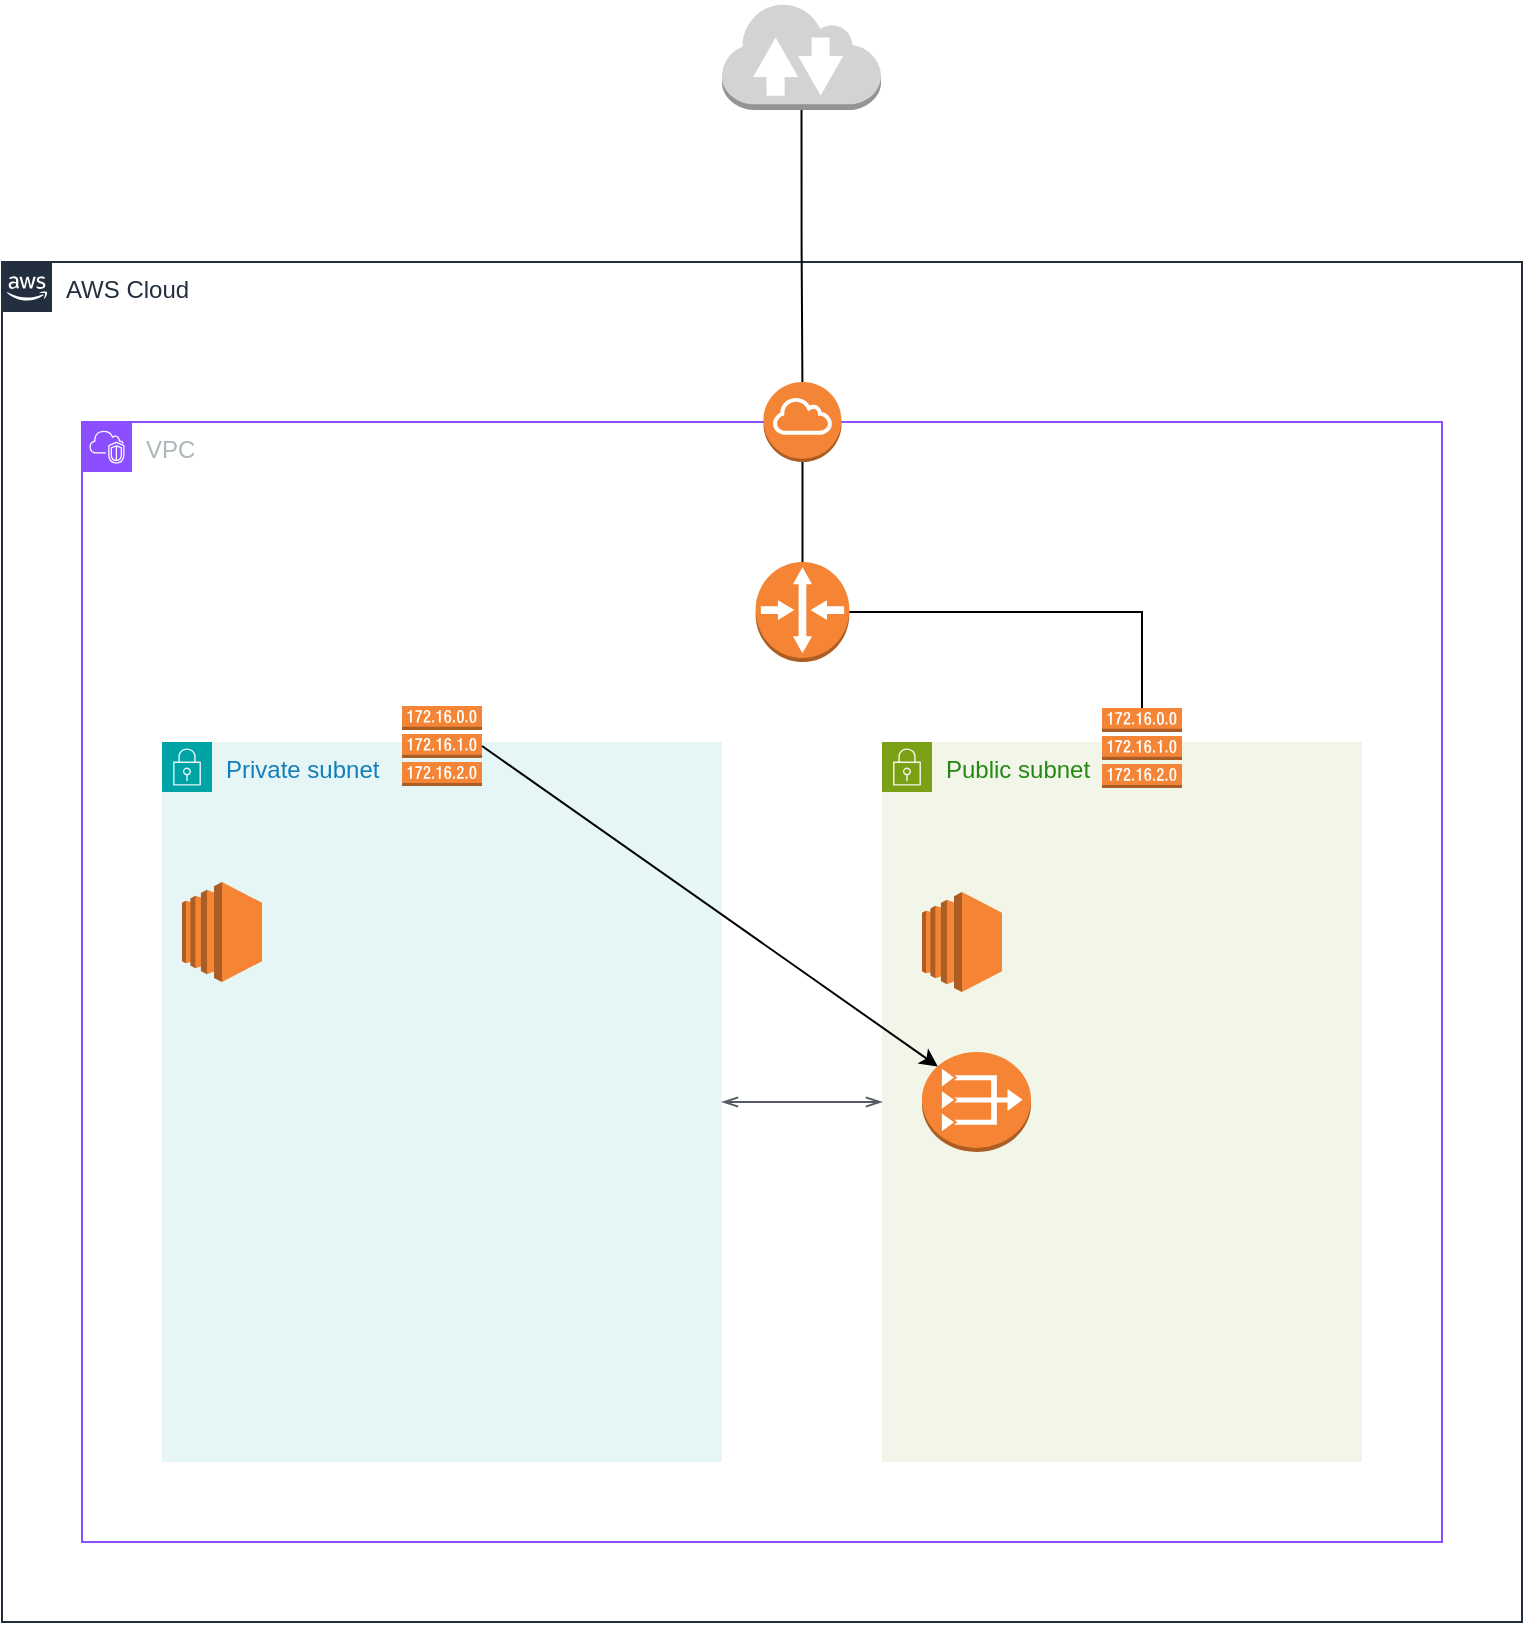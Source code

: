 <mxfile version="22.1.11" type="github">
  <diagram name="Page-1" id="mxWDdIDW4dankNBHs9l7">
    <mxGraphModel dx="930" dy="589" grid="1" gridSize="10" guides="1" tooltips="1" connect="1" arrows="1" fold="1" page="1" pageScale="1" pageWidth="850" pageHeight="1100" math="0" shadow="0">
      <root>
        <mxCell id="0" />
        <mxCell id="1" parent="0" />
        <mxCell id="xGkZ8IlFdrhSB1yF38v9-1" value="AWS Cloud" style="points=[[0,0],[0.25,0],[0.5,0],[0.75,0],[1,0],[1,0.25],[1,0.5],[1,0.75],[1,1],[0.75,1],[0.5,1],[0.25,1],[0,1],[0,0.75],[0,0.5],[0,0.25]];outlineConnect=0;gradientColor=none;html=1;whiteSpace=wrap;fontSize=12;fontStyle=0;container=1;pointerEvents=0;collapsible=0;recursiveResize=0;shape=mxgraph.aws4.group;grIcon=mxgraph.aws4.group_aws_cloud_alt;strokeColor=#232F3E;fillColor=none;verticalAlign=top;align=left;spacingLeft=30;fontColor=#232F3E;dashed=0;" vertex="1" parent="1">
          <mxGeometry x="40" y="240" width="760" height="680" as="geometry" />
        </mxCell>
        <mxCell id="xGkZ8IlFdrhSB1yF38v9-23" style="edgeStyle=orthogonalEdgeStyle;rounded=0;orthogonalLoop=1;jettySize=auto;html=1;exitX=0.5;exitY=1;exitDx=0;exitDy=0;exitPerimeter=0;startArrow=none;startFill=0;endArrow=none;endFill=0;" edge="1" parent="1" source="xGkZ8IlFdrhSB1yF38v9-2" target="xGkZ8IlFdrhSB1yF38v9-8">
          <mxGeometry relative="1" as="geometry" />
        </mxCell>
        <mxCell id="xGkZ8IlFdrhSB1yF38v9-2" value="" style="outlineConnect=0;dashed=0;verticalLabelPosition=bottom;verticalAlign=top;align=center;html=1;shape=mxgraph.aws3.internet_2;fillColor=#D2D3D3;gradientColor=none;" vertex="1" parent="1">
          <mxGeometry x="400" y="110" width="79.5" height="54" as="geometry" />
        </mxCell>
        <mxCell id="xGkZ8IlFdrhSB1yF38v9-3" value="VPC" style="points=[[0,0],[0.25,0],[0.5,0],[0.75,0],[1,0],[1,0.25],[1,0.5],[1,0.75],[1,1],[0.75,1],[0.5,1],[0.25,1],[0,1],[0,0.75],[0,0.5],[0,0.25]];outlineConnect=0;gradientColor=none;html=1;whiteSpace=wrap;fontSize=12;fontStyle=0;container=1;pointerEvents=0;collapsible=0;recursiveResize=0;shape=mxgraph.aws4.group;grIcon=mxgraph.aws4.group_vpc2;strokeColor=#8C4FFF;fillColor=none;verticalAlign=top;align=left;spacingLeft=30;fontColor=#AAB7B8;dashed=0;" vertex="1" parent="1">
          <mxGeometry x="80" y="320" width="680" height="560" as="geometry" />
        </mxCell>
        <mxCell id="xGkZ8IlFdrhSB1yF38v9-10" value="" style="outlineConnect=0;dashed=0;verticalLabelPosition=bottom;verticalAlign=top;align=center;html=1;shape=mxgraph.aws3.router;fillColor=#F58534;gradientColor=none;" vertex="1" parent="xGkZ8IlFdrhSB1yF38v9-3">
          <mxGeometry x="336.8" y="70" width="46.88" height="50" as="geometry" />
        </mxCell>
        <mxCell id="xGkZ8IlFdrhSB1yF38v9-8" value="" style="outlineConnect=0;dashed=0;verticalLabelPosition=bottom;verticalAlign=top;align=center;html=1;shape=mxgraph.aws3.internet_gateway;fillColor=#F58536;gradientColor=none;" vertex="1" parent="xGkZ8IlFdrhSB1yF38v9-3">
          <mxGeometry x="340.74" y="-20" width="39" height="40" as="geometry" />
        </mxCell>
        <mxCell id="xGkZ8IlFdrhSB1yF38v9-24" style="edgeStyle=orthogonalEdgeStyle;rounded=0;orthogonalLoop=1;jettySize=auto;html=1;exitX=0.5;exitY=1;exitDx=0;exitDy=0;exitPerimeter=0;entryX=0.5;entryY=0;entryDx=0;entryDy=0;entryPerimeter=0;endArrow=none;endFill=0;" edge="1" parent="xGkZ8IlFdrhSB1yF38v9-3" source="xGkZ8IlFdrhSB1yF38v9-8" target="xGkZ8IlFdrhSB1yF38v9-10">
          <mxGeometry relative="1" as="geometry" />
        </mxCell>
        <mxCell id="xGkZ8IlFdrhSB1yF38v9-5" value="Public subnet" style="points=[[0,0],[0.25,0],[0.5,0],[0.75,0],[1,0],[1,0.25],[1,0.5],[1,0.75],[1,1],[0.75,1],[0.5,1],[0.25,1],[0,1],[0,0.75],[0,0.5],[0,0.25]];outlineConnect=0;gradientColor=none;html=1;whiteSpace=wrap;fontSize=12;fontStyle=0;container=1;pointerEvents=0;collapsible=0;recursiveResize=0;shape=mxgraph.aws4.group;grIcon=mxgraph.aws4.group_security_group;grStroke=0;strokeColor=#7AA116;fillColor=#F2F6E8;verticalAlign=top;align=left;spacingLeft=30;fontColor=#248814;dashed=0;" vertex="1" parent="1">
          <mxGeometry x="480" y="480" width="240" height="360" as="geometry" />
        </mxCell>
        <mxCell id="xGkZ8IlFdrhSB1yF38v9-12" value="" style="outlineConnect=0;dashed=0;verticalLabelPosition=bottom;verticalAlign=top;align=center;html=1;shape=mxgraph.aws3.route_table;fillColor=#F58536;gradientColor=none;" vertex="1" parent="xGkZ8IlFdrhSB1yF38v9-5">
          <mxGeometry x="110" y="-17" width="40" height="40" as="geometry" />
        </mxCell>
        <mxCell id="xGkZ8IlFdrhSB1yF38v9-14" value="" style="outlineConnect=0;dashed=0;verticalLabelPosition=bottom;verticalAlign=top;align=center;html=1;shape=mxgraph.aws3.ec2;fillColor=#F58534;gradientColor=none;" vertex="1" parent="xGkZ8IlFdrhSB1yF38v9-5">
          <mxGeometry x="20" y="75" width="40" height="50" as="geometry" />
        </mxCell>
        <mxCell id="xGkZ8IlFdrhSB1yF38v9-15" value="" style="outlineConnect=0;dashed=0;verticalLabelPosition=bottom;verticalAlign=top;align=center;html=1;shape=mxgraph.aws3.vpc_nat_gateway;fillColor=#F58534;gradientColor=none;" vertex="1" parent="xGkZ8IlFdrhSB1yF38v9-5">
          <mxGeometry x="20" y="155" width="54.5" height="50" as="geometry" />
        </mxCell>
        <mxCell id="xGkZ8IlFdrhSB1yF38v9-7" value="Private subnet" style="points=[[0,0],[0.25,0],[0.5,0],[0.75,0],[1,0],[1,0.25],[1,0.5],[1,0.75],[1,1],[0.75,1],[0.5,1],[0.25,1],[0,1],[0,0.75],[0,0.5],[0,0.25]];outlineConnect=0;gradientColor=none;html=1;whiteSpace=wrap;fontSize=12;fontStyle=0;container=1;pointerEvents=0;collapsible=0;recursiveResize=0;shape=mxgraph.aws4.group;grIcon=mxgraph.aws4.group_security_group;grStroke=0;strokeColor=#00A4A6;fillColor=#E6F6F7;verticalAlign=top;align=left;spacingLeft=30;fontColor=#147EBA;dashed=0;" vertex="1" parent="1">
          <mxGeometry x="120" y="480" width="280" height="360" as="geometry" />
        </mxCell>
        <mxCell id="xGkZ8IlFdrhSB1yF38v9-11" value="" style="outlineConnect=0;dashed=0;verticalLabelPosition=bottom;verticalAlign=top;align=center;html=1;shape=mxgraph.aws3.route_table;fillColor=#F58536;gradientColor=none;" vertex="1" parent="xGkZ8IlFdrhSB1yF38v9-7">
          <mxGeometry x="120" y="-18" width="40" height="40" as="geometry" />
        </mxCell>
        <mxCell id="xGkZ8IlFdrhSB1yF38v9-13" value="" style="outlineConnect=0;dashed=0;verticalLabelPosition=bottom;verticalAlign=top;align=center;html=1;shape=mxgraph.aws3.ec2;fillColor=#F58534;gradientColor=none;" vertex="1" parent="xGkZ8IlFdrhSB1yF38v9-7">
          <mxGeometry x="10" y="70" width="40" height="50" as="geometry" />
        </mxCell>
        <mxCell id="xGkZ8IlFdrhSB1yF38v9-25" style="edgeStyle=orthogonalEdgeStyle;rounded=0;orthogonalLoop=1;jettySize=auto;html=1;exitX=1;exitY=0.5;exitDx=0;exitDy=0;exitPerimeter=0;entryX=0.5;entryY=0;entryDx=0;entryDy=0;entryPerimeter=0;endArrow=none;endFill=0;" edge="1" parent="1" source="xGkZ8IlFdrhSB1yF38v9-10" target="xGkZ8IlFdrhSB1yF38v9-12">
          <mxGeometry relative="1" as="geometry" />
        </mxCell>
        <mxCell id="xGkZ8IlFdrhSB1yF38v9-26" style="rounded=0;orthogonalLoop=1;jettySize=auto;html=1;exitX=1;exitY=0.5;exitDx=0;exitDy=0;exitPerimeter=0;entryX=0.145;entryY=0.145;entryDx=0;entryDy=0;entryPerimeter=0;" edge="1" parent="1" source="xGkZ8IlFdrhSB1yF38v9-11" target="xGkZ8IlFdrhSB1yF38v9-15">
          <mxGeometry relative="1" as="geometry" />
        </mxCell>
        <mxCell id="xGkZ8IlFdrhSB1yF38v9-18" value="" style="edgeStyle=orthogonalEdgeStyle;html=1;endArrow=openThin;elbow=vertical;startArrow=openThin;startFill=0;endFill=0;strokeColor=#545B64;rounded=0;" edge="1" parent="1" source="xGkZ8IlFdrhSB1yF38v9-7" target="xGkZ8IlFdrhSB1yF38v9-5">
          <mxGeometry width="100" relative="1" as="geometry">
            <mxPoint x="390.24" y="740" as="sourcePoint" />
            <mxPoint x="490.24" y="740" as="targetPoint" />
          </mxGeometry>
        </mxCell>
      </root>
    </mxGraphModel>
  </diagram>
</mxfile>
